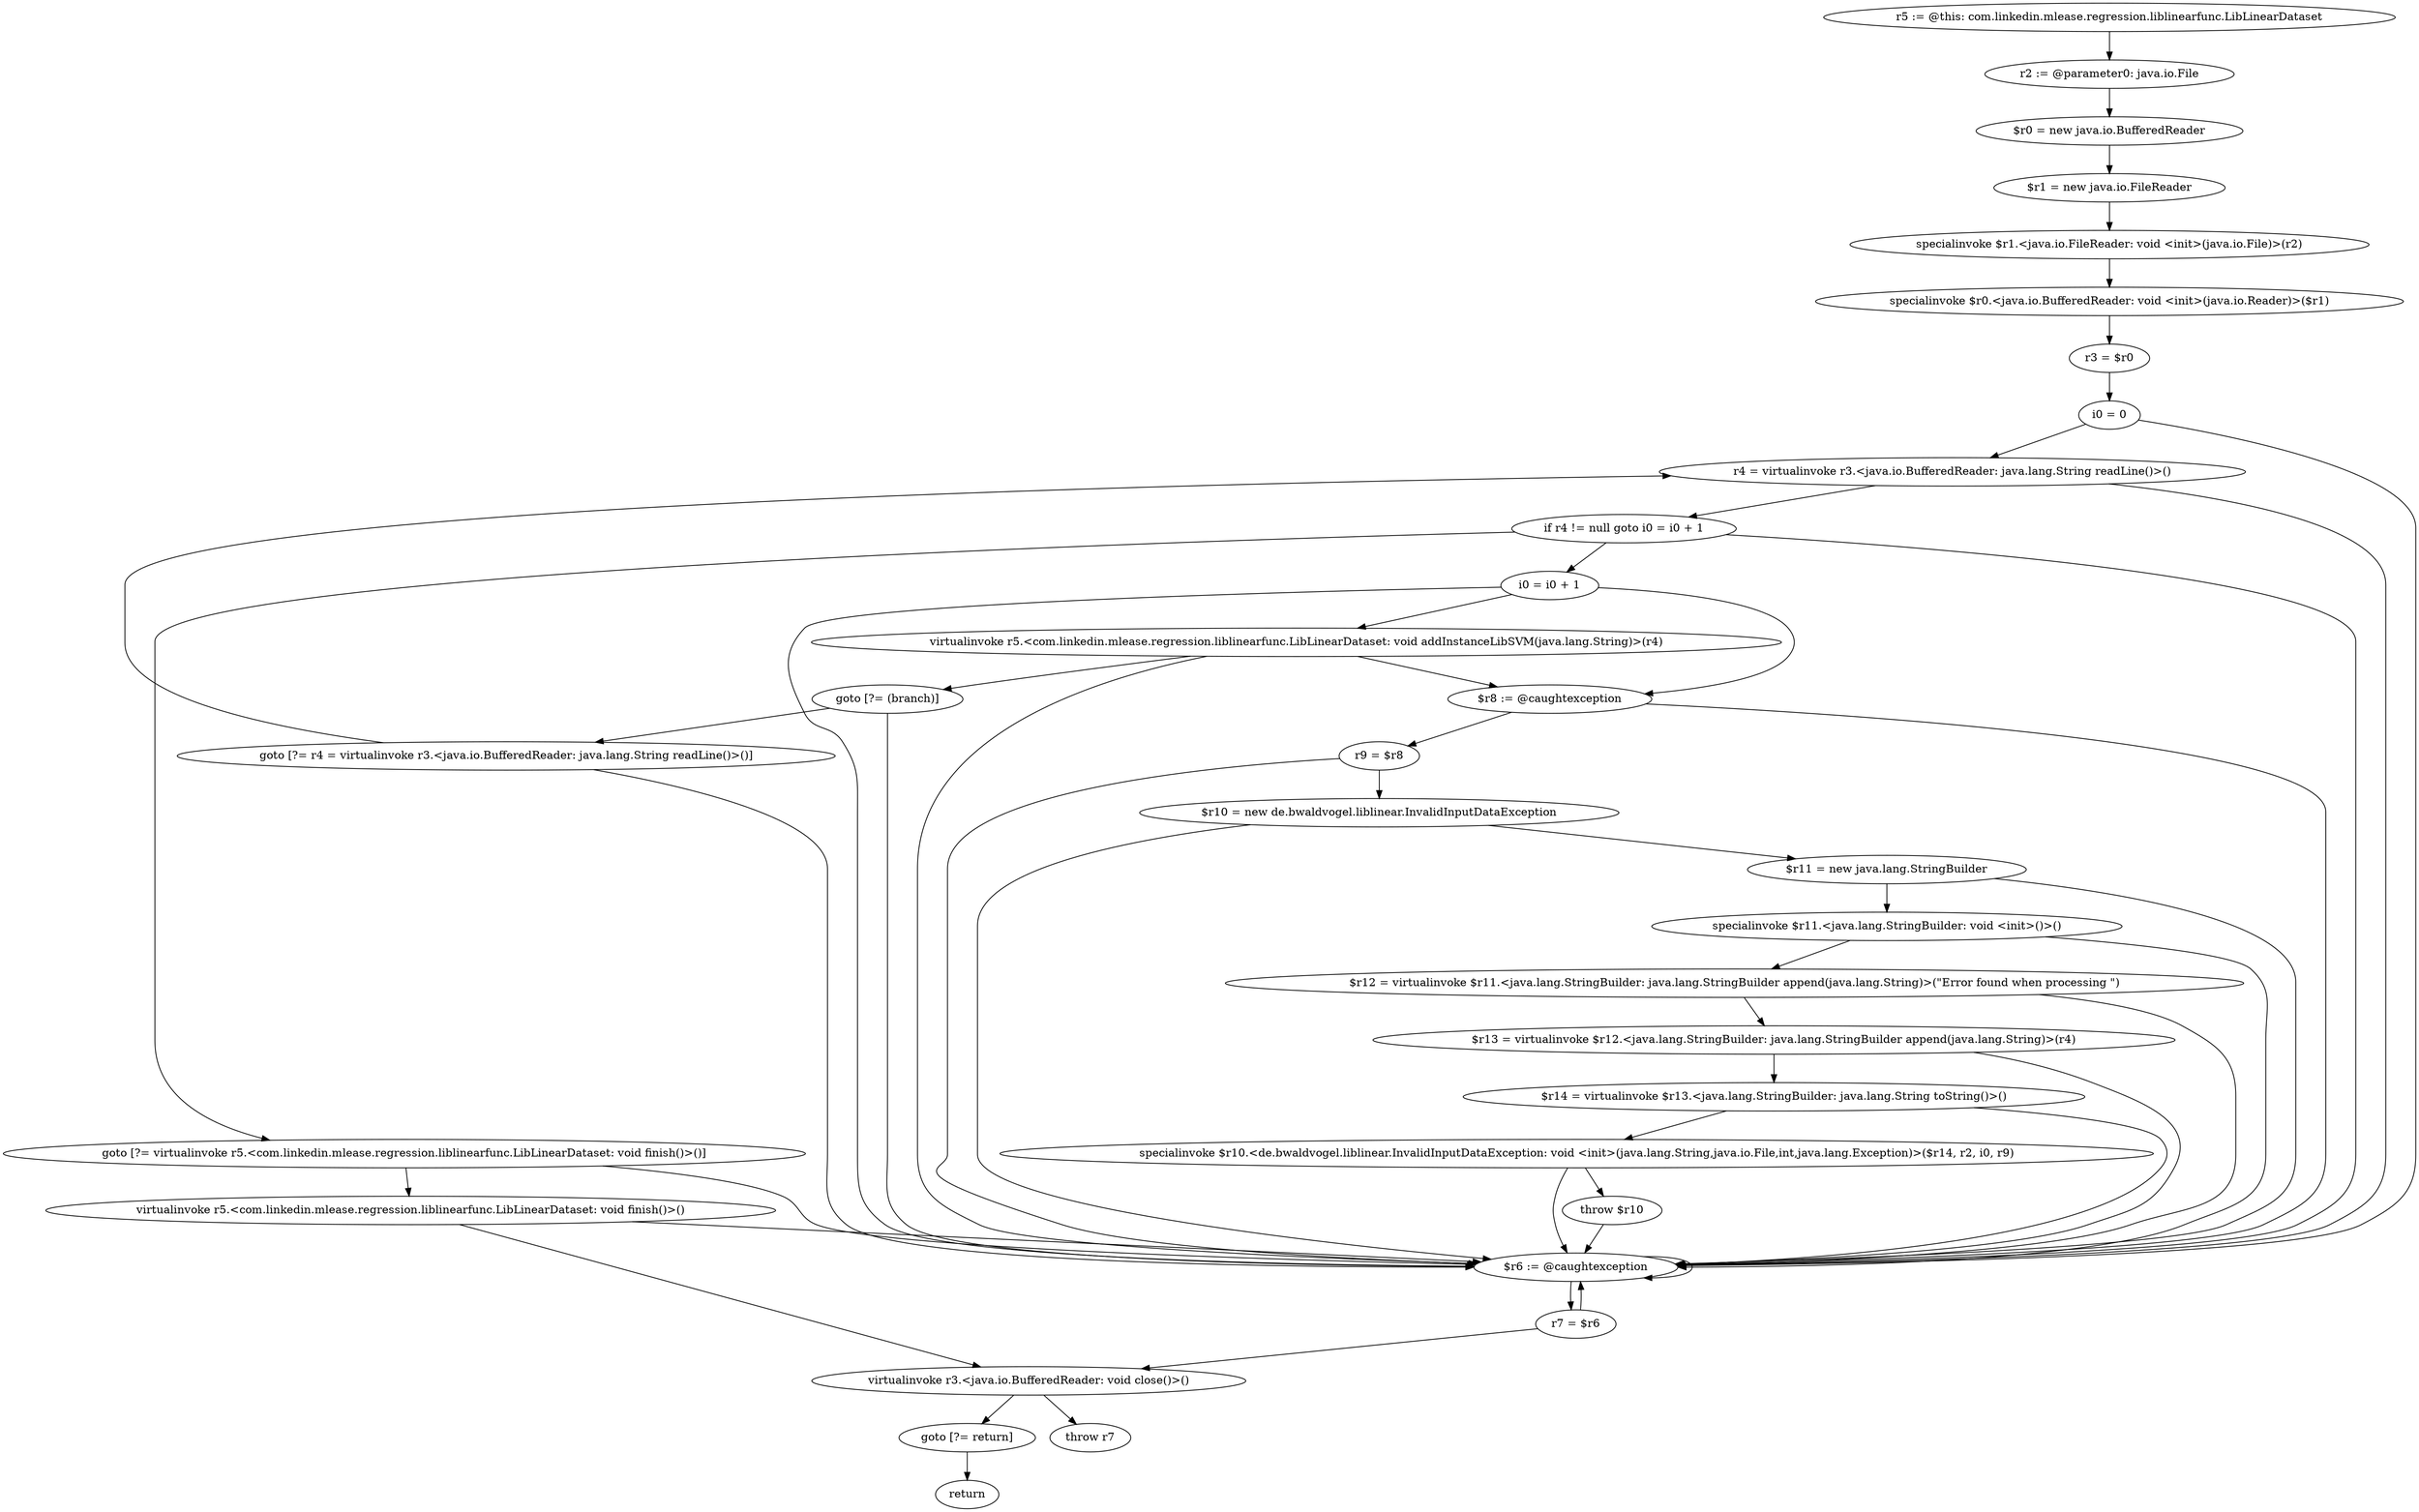 digraph "unitGraph" {
    "r5 := @this: com.linkedin.mlease.regression.liblinearfunc.LibLinearDataset"
    "r2 := @parameter0: java.io.File"
    "$r0 = new java.io.BufferedReader"
    "$r1 = new java.io.FileReader"
    "specialinvoke $r1.<java.io.FileReader: void <init>(java.io.File)>(r2)"
    "specialinvoke $r0.<java.io.BufferedReader: void <init>(java.io.Reader)>($r1)"
    "r3 = $r0"
    "i0 = 0"
    "r4 = virtualinvoke r3.<java.io.BufferedReader: java.lang.String readLine()>()"
    "if r4 != null goto i0 = i0 + 1"
    "goto [?= virtualinvoke r5.<com.linkedin.mlease.regression.liblinearfunc.LibLinearDataset: void finish()>()]"
    "i0 = i0 + 1"
    "virtualinvoke r5.<com.linkedin.mlease.regression.liblinearfunc.LibLinearDataset: void addInstanceLibSVM(java.lang.String)>(r4)"
    "goto [?= (branch)]"
    "$r8 := @caughtexception"
    "r9 = $r8"
    "$r10 = new de.bwaldvogel.liblinear.InvalidInputDataException"
    "$r11 = new java.lang.StringBuilder"
    "specialinvoke $r11.<java.lang.StringBuilder: void <init>()>()"
    "$r12 = virtualinvoke $r11.<java.lang.StringBuilder: java.lang.StringBuilder append(java.lang.String)>(\"Error found when processing \")"
    "$r13 = virtualinvoke $r12.<java.lang.StringBuilder: java.lang.StringBuilder append(java.lang.String)>(r4)"
    "$r14 = virtualinvoke $r13.<java.lang.StringBuilder: java.lang.String toString()>()"
    "specialinvoke $r10.<de.bwaldvogel.liblinear.InvalidInputDataException: void <init>(java.lang.String,java.io.File,int,java.lang.Exception)>($r14, r2, i0, r9)"
    "throw $r10"
    "goto [?= r4 = virtualinvoke r3.<java.io.BufferedReader: java.lang.String readLine()>()]"
    "virtualinvoke r5.<com.linkedin.mlease.regression.liblinearfunc.LibLinearDataset: void finish()>()"
    "virtualinvoke r3.<java.io.BufferedReader: void close()>()"
    "goto [?= return]"
    "$r6 := @caughtexception"
    "r7 = $r6"
    "throw r7"
    "return"
    "r5 := @this: com.linkedin.mlease.regression.liblinearfunc.LibLinearDataset"->"r2 := @parameter0: java.io.File";
    "r2 := @parameter0: java.io.File"->"$r0 = new java.io.BufferedReader";
    "$r0 = new java.io.BufferedReader"->"$r1 = new java.io.FileReader";
    "$r1 = new java.io.FileReader"->"specialinvoke $r1.<java.io.FileReader: void <init>(java.io.File)>(r2)";
    "specialinvoke $r1.<java.io.FileReader: void <init>(java.io.File)>(r2)"->"specialinvoke $r0.<java.io.BufferedReader: void <init>(java.io.Reader)>($r1)";
    "specialinvoke $r0.<java.io.BufferedReader: void <init>(java.io.Reader)>($r1)"->"r3 = $r0";
    "r3 = $r0"->"i0 = 0";
    "i0 = 0"->"r4 = virtualinvoke r3.<java.io.BufferedReader: java.lang.String readLine()>()";
    "i0 = 0"->"$r6 := @caughtexception";
    "r4 = virtualinvoke r3.<java.io.BufferedReader: java.lang.String readLine()>()"->"if r4 != null goto i0 = i0 + 1";
    "r4 = virtualinvoke r3.<java.io.BufferedReader: java.lang.String readLine()>()"->"$r6 := @caughtexception";
    "if r4 != null goto i0 = i0 + 1"->"goto [?= virtualinvoke r5.<com.linkedin.mlease.regression.liblinearfunc.LibLinearDataset: void finish()>()]";
    "if r4 != null goto i0 = i0 + 1"->"i0 = i0 + 1";
    "if r4 != null goto i0 = i0 + 1"->"$r6 := @caughtexception";
    "goto [?= virtualinvoke r5.<com.linkedin.mlease.regression.liblinearfunc.LibLinearDataset: void finish()>()]"->"virtualinvoke r5.<com.linkedin.mlease.regression.liblinearfunc.LibLinearDataset: void finish()>()";
    "goto [?= virtualinvoke r5.<com.linkedin.mlease.regression.liblinearfunc.LibLinearDataset: void finish()>()]"->"$r6 := @caughtexception";
    "i0 = i0 + 1"->"$r8 := @caughtexception";
    "i0 = i0 + 1"->"$r6 := @caughtexception";
    "i0 = i0 + 1"->"virtualinvoke r5.<com.linkedin.mlease.regression.liblinearfunc.LibLinearDataset: void addInstanceLibSVM(java.lang.String)>(r4)";
    "virtualinvoke r5.<com.linkedin.mlease.regression.liblinearfunc.LibLinearDataset: void addInstanceLibSVM(java.lang.String)>(r4)"->"$r8 := @caughtexception";
    "virtualinvoke r5.<com.linkedin.mlease.regression.liblinearfunc.LibLinearDataset: void addInstanceLibSVM(java.lang.String)>(r4)"->"$r6 := @caughtexception";
    "virtualinvoke r5.<com.linkedin.mlease.regression.liblinearfunc.LibLinearDataset: void addInstanceLibSVM(java.lang.String)>(r4)"->"goto [?= (branch)]";
    "goto [?= (branch)]"->"goto [?= r4 = virtualinvoke r3.<java.io.BufferedReader: java.lang.String readLine()>()]";
    "goto [?= (branch)]"->"$r6 := @caughtexception";
    "$r8 := @caughtexception"->"r9 = $r8";
    "$r8 := @caughtexception"->"$r6 := @caughtexception";
    "r9 = $r8"->"$r10 = new de.bwaldvogel.liblinear.InvalidInputDataException";
    "r9 = $r8"->"$r6 := @caughtexception";
    "$r10 = new de.bwaldvogel.liblinear.InvalidInputDataException"->"$r11 = new java.lang.StringBuilder";
    "$r10 = new de.bwaldvogel.liblinear.InvalidInputDataException"->"$r6 := @caughtexception";
    "$r11 = new java.lang.StringBuilder"->"specialinvoke $r11.<java.lang.StringBuilder: void <init>()>()";
    "$r11 = new java.lang.StringBuilder"->"$r6 := @caughtexception";
    "specialinvoke $r11.<java.lang.StringBuilder: void <init>()>()"->"$r12 = virtualinvoke $r11.<java.lang.StringBuilder: java.lang.StringBuilder append(java.lang.String)>(\"Error found when processing \")";
    "specialinvoke $r11.<java.lang.StringBuilder: void <init>()>()"->"$r6 := @caughtexception";
    "$r12 = virtualinvoke $r11.<java.lang.StringBuilder: java.lang.StringBuilder append(java.lang.String)>(\"Error found when processing \")"->"$r13 = virtualinvoke $r12.<java.lang.StringBuilder: java.lang.StringBuilder append(java.lang.String)>(r4)";
    "$r12 = virtualinvoke $r11.<java.lang.StringBuilder: java.lang.StringBuilder append(java.lang.String)>(\"Error found when processing \")"->"$r6 := @caughtexception";
    "$r13 = virtualinvoke $r12.<java.lang.StringBuilder: java.lang.StringBuilder append(java.lang.String)>(r4)"->"$r14 = virtualinvoke $r13.<java.lang.StringBuilder: java.lang.String toString()>()";
    "$r13 = virtualinvoke $r12.<java.lang.StringBuilder: java.lang.StringBuilder append(java.lang.String)>(r4)"->"$r6 := @caughtexception";
    "$r14 = virtualinvoke $r13.<java.lang.StringBuilder: java.lang.String toString()>()"->"specialinvoke $r10.<de.bwaldvogel.liblinear.InvalidInputDataException: void <init>(java.lang.String,java.io.File,int,java.lang.Exception)>($r14, r2, i0, r9)";
    "$r14 = virtualinvoke $r13.<java.lang.StringBuilder: java.lang.String toString()>()"->"$r6 := @caughtexception";
    "specialinvoke $r10.<de.bwaldvogel.liblinear.InvalidInputDataException: void <init>(java.lang.String,java.io.File,int,java.lang.Exception)>($r14, r2, i0, r9)"->"throw $r10";
    "specialinvoke $r10.<de.bwaldvogel.liblinear.InvalidInputDataException: void <init>(java.lang.String,java.io.File,int,java.lang.Exception)>($r14, r2, i0, r9)"->"$r6 := @caughtexception";
    "throw $r10"->"$r6 := @caughtexception";
    "goto [?= r4 = virtualinvoke r3.<java.io.BufferedReader: java.lang.String readLine()>()]"->"r4 = virtualinvoke r3.<java.io.BufferedReader: java.lang.String readLine()>()";
    "goto [?= r4 = virtualinvoke r3.<java.io.BufferedReader: java.lang.String readLine()>()]"->"$r6 := @caughtexception";
    "virtualinvoke r5.<com.linkedin.mlease.regression.liblinearfunc.LibLinearDataset: void finish()>()"->"virtualinvoke r3.<java.io.BufferedReader: void close()>()";
    "virtualinvoke r5.<com.linkedin.mlease.regression.liblinearfunc.LibLinearDataset: void finish()>()"->"$r6 := @caughtexception";
    "virtualinvoke r3.<java.io.BufferedReader: void close()>()"->"goto [?= return]";
    "goto [?= return]"->"return";
    "$r6 := @caughtexception"->"r7 = $r6";
    "$r6 := @caughtexception"->"$r6 := @caughtexception";
    "r7 = $r6"->"virtualinvoke r3.<java.io.BufferedReader: void close()>()";
    "r7 = $r6"->"$r6 := @caughtexception";
    "virtualinvoke r3.<java.io.BufferedReader: void close()>()"->"throw r7";
}
